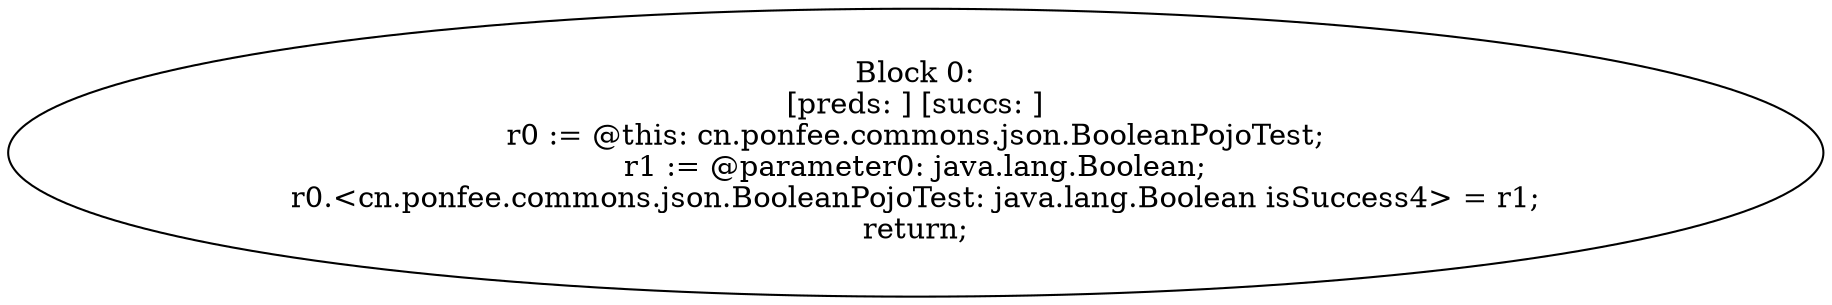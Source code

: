 digraph "unitGraph" {
    "Block 0:
[preds: ] [succs: ]
r0 := @this: cn.ponfee.commons.json.BooleanPojoTest;
r1 := @parameter0: java.lang.Boolean;
r0.<cn.ponfee.commons.json.BooleanPojoTest: java.lang.Boolean isSuccess4> = r1;
return;
"
}
